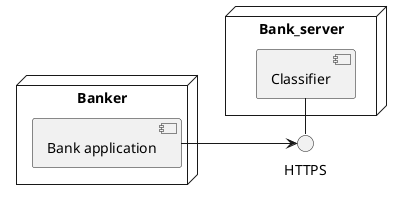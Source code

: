 @startuml
'physical'

left to right direction
skinparam monochrome true
skinparam handwritten false
skinparam shadowing false

node Banker {
  [Bank application]
}

node Bank_server {
  [Classifier]
}


HTTPS - [Classifier]
[Bank application] --> HTTPS

@enduml
